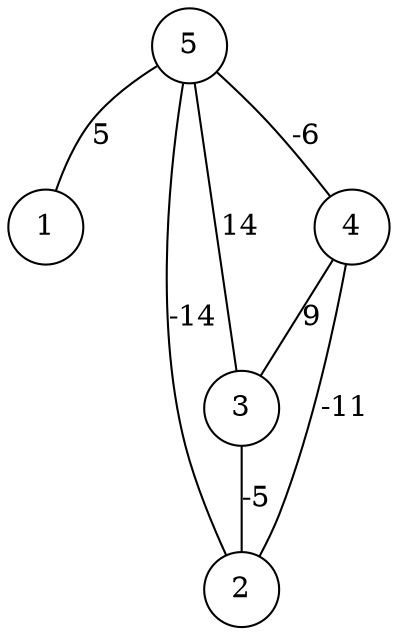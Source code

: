 graph { 
	 fontname="Helvetica,Arial,sans-serif" 
	 node [shape = circle]; 
	 5 -- 1 [label = "5"];
	 5 -- 2 [label = "-14"];
	 5 -- 3 [label = "14"];
	 5 -- 4 [label = "-6"];
	 4 -- 2 [label = "-11"];
	 4 -- 3 [label = "9"];
	 3 -- 2 [label = "-5"];
	 1;
	 2;
	 3;
	 4;
	 5;
}
